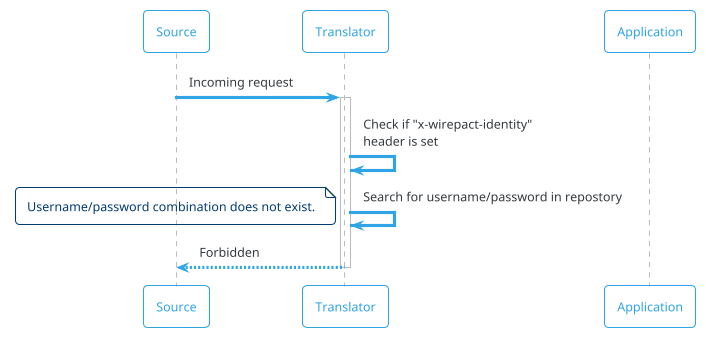 @startuml
!theme cerulean-outline

participant "Source" as s
participant "Translator" as t
participant "Application" as a

s -> t: Incoming request
activate t
    t -> t: Check if "x-wirepact-identity"\nheader is set
    t -> t: Search for username/password in repostory
    note left
        Username/password combination does not exist.
    end note
return Forbidden

@enduml
